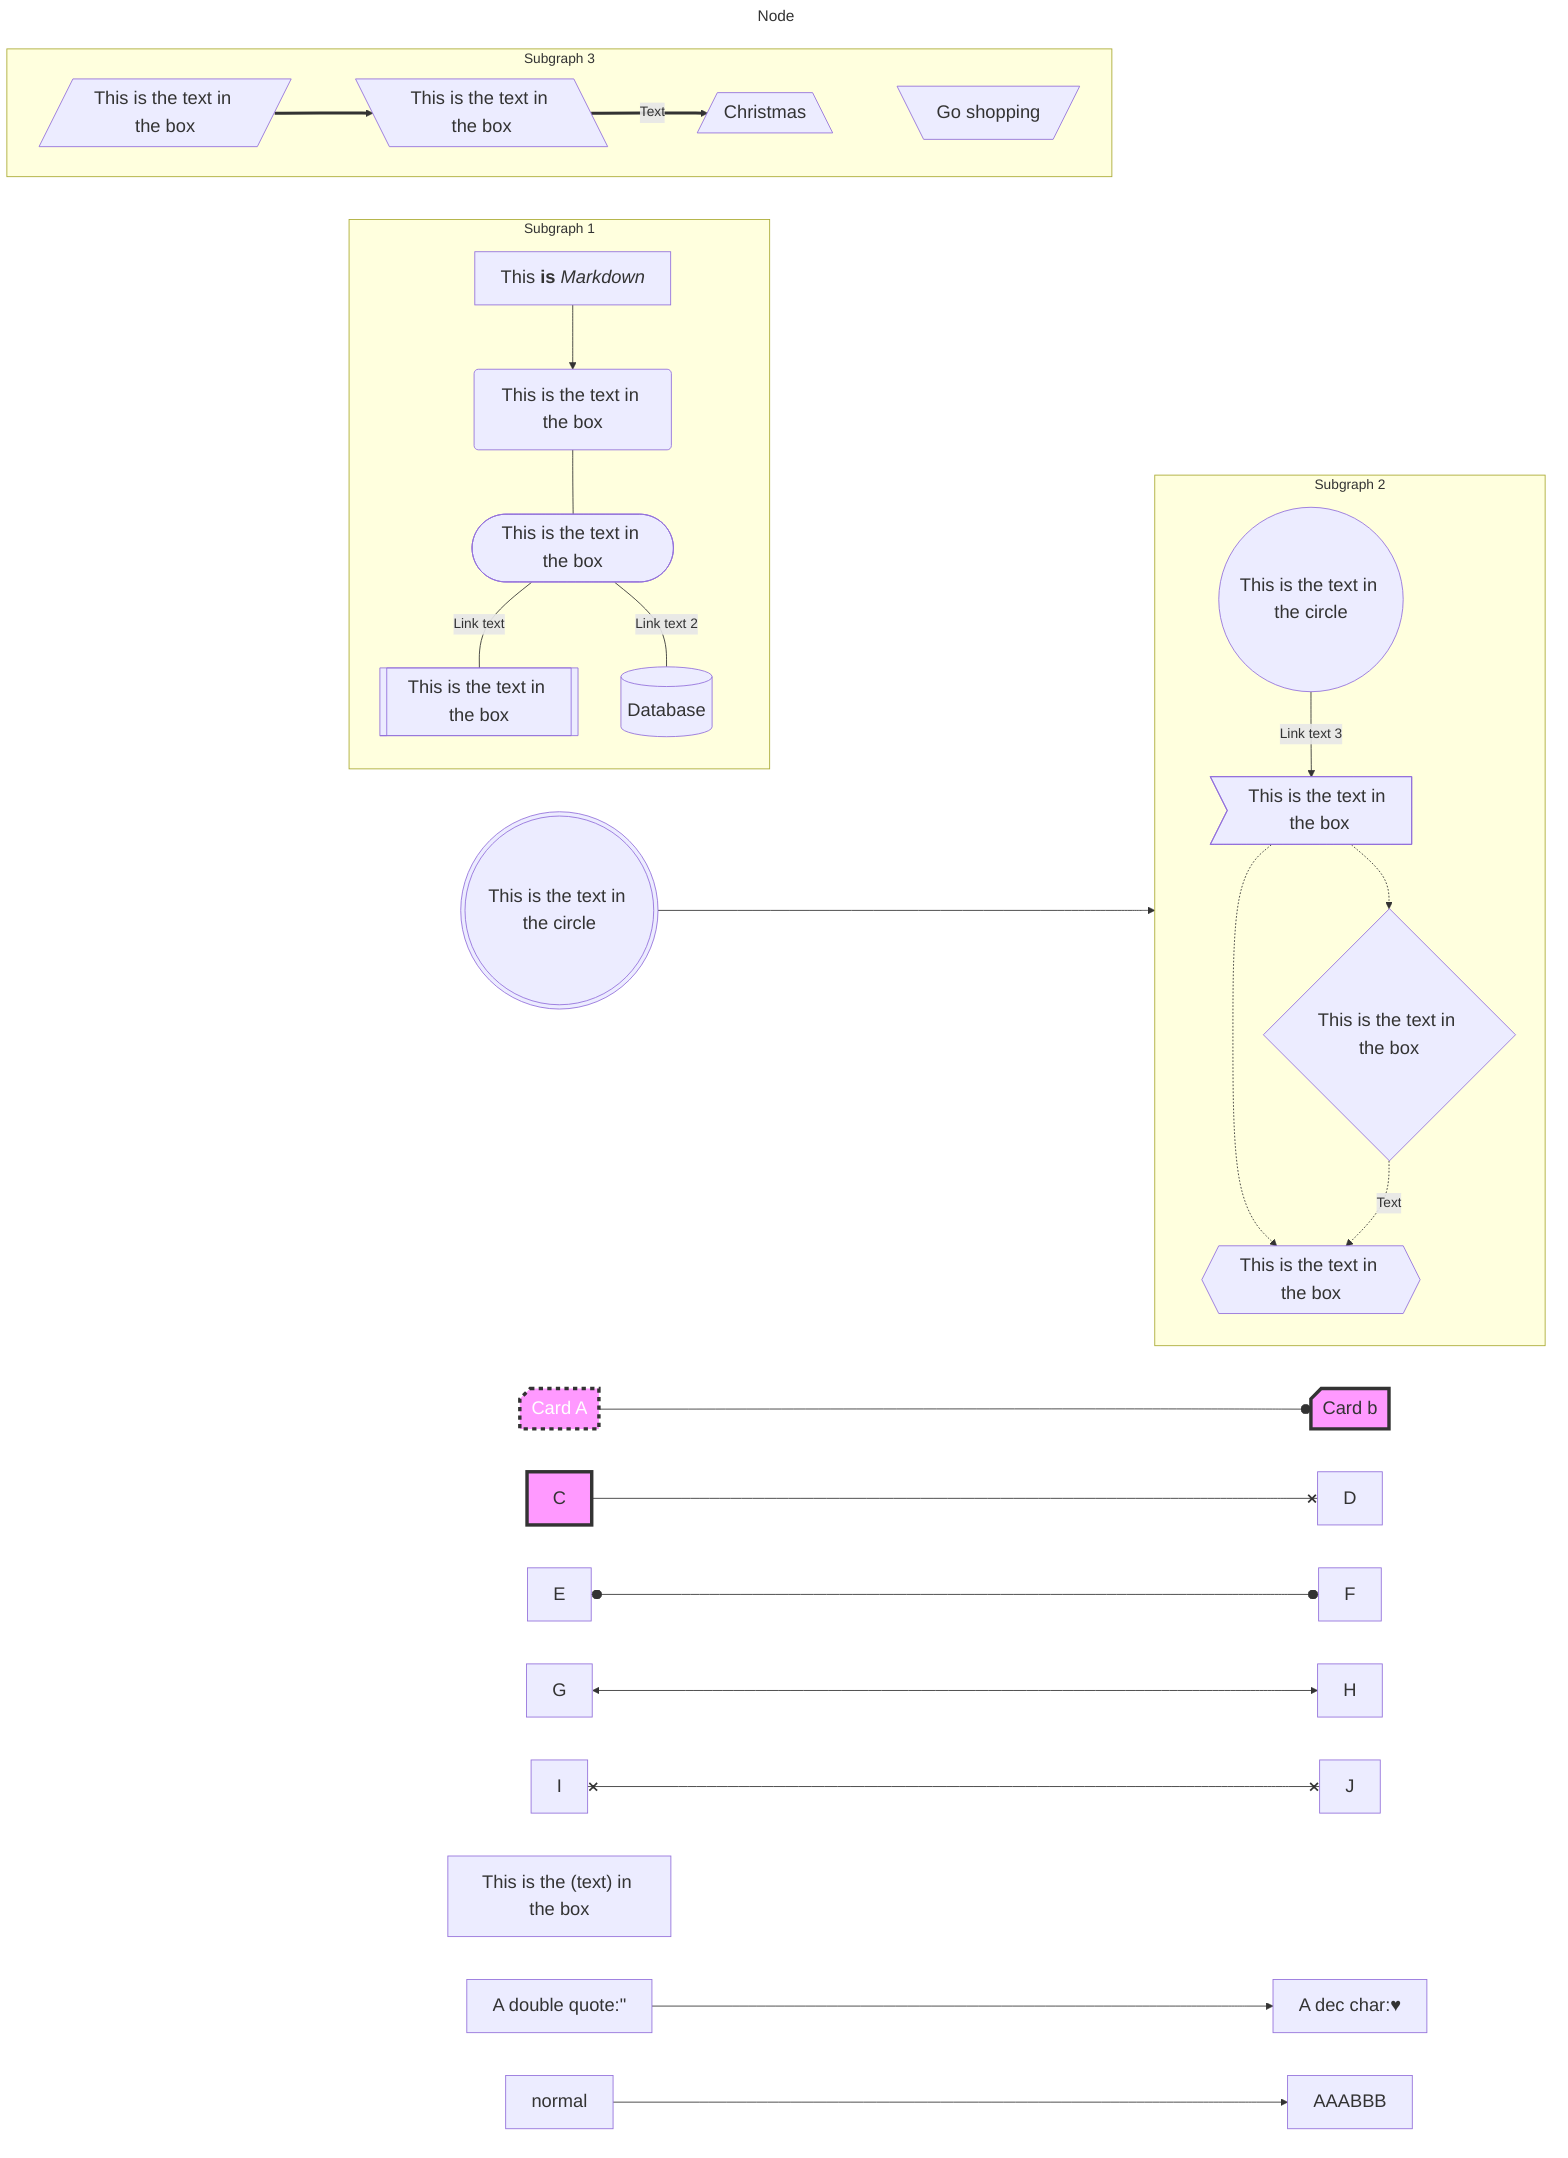 ---
title: Node
---
flowchart LR
    markdown["`This **is** _Markdown_`"]
    roundEdge(This is the text in the box)
    stadium([This is the text in the box])
    subroutine[[This is the text in the box]]
    cylindrical[(Database)]
    circle((This is the text in the circle))
    asymmectric>This is the text in the box]
    rhombus{This is the text in the box}
    hexagon{{This is the text in the box}}
    parallelogram[/This is the text in the box/]
    parallelogramAlt[\This is the text in the box\]
    trapezoid[/Christmas\]
    trapezoidAlt[\Go shopping/]
    doubleCircle(((This is the text in the circle)))

    subgraph Subgraph 1
        markdown --> roundEdge
        roundEdge --- stadium
        stadium -- Link text --- subroutine
        stadium --- |Link text 2| cylindrical
    end

    subgraph sg2[Subgraph 2]
        circle -- Link text 3 --> asymmectric
        asymmectric -.-> rhombus & hexagon
        rhombus -. Text .-> hexagon
    end

    subgraph sg3[Subgraph 3]
        direction LR
        parallelogram ==> parallelogramAlt
        parallelogramAlt == Text ==> trapezoid
        trapezoid ~~~ trapezoidAlt
    end

    doubleCircle --> sg2
    
    A@{ shape: card, label: "Card A" }
    B@{ shape: card, label: "Card b" }

    style A fill:#f9f,stroke:#333,stroke-width:4px,color:#fff,stroke-dasharray: 5 5
    classDef exampleClass fill:#f9f,stroke:#333,stroke-width:4px;
    classDef default font-size:16pt;

    class B exampleClass
    
    A --o B
    C:::exampleClass --x D

    E o--o F
    G <--> H
    I x--x J

    especialCharacters["This is the (text) in the box"]
    escaped["A double quote:#quot;"] --> htmlCharacterName["A dec char:#9829;"]

    normal --> html[AAA<span>BBB</span>]